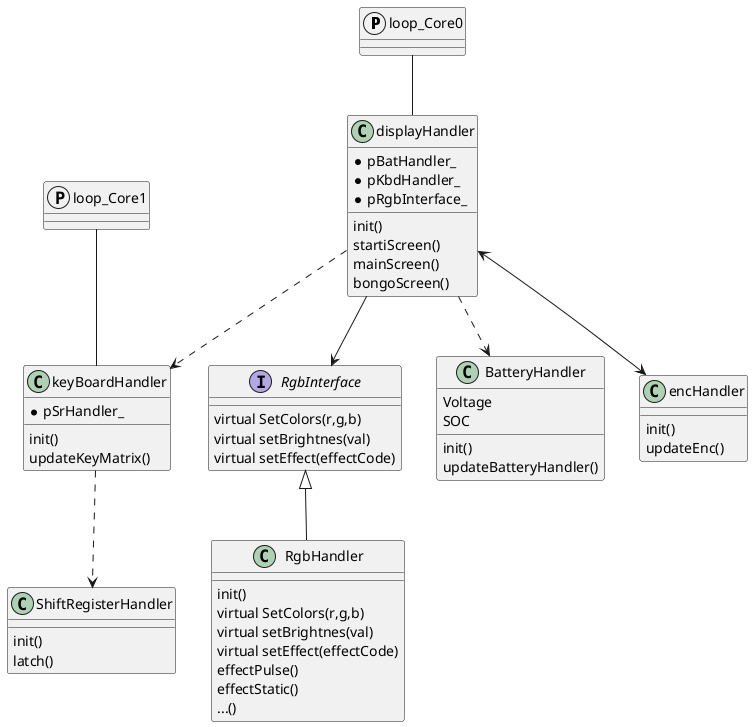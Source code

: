 @startuml classStructure

protocol loop_Core0

protocol loop_Core1

class ShiftRegisterHandler
ShiftRegisterHandler : init()
ShiftRegisterHandler : latch()

class keyBoardHandler
keyBoardHandler : init()
keyBoardHandler : updateKeyMatrix()
keyBoardHandler : *pSrHandler_

class displayHandler
displayHandler : init()
displayHandler : startiScreen()
displayHandler : mainScreen()
displayHandler : bongoScreen()
displayHandler : *pBatHandler_
displayHandler : *pKbdHandler_
displayHandler : *pRgbInterface_

interface RgbInterface
RgbInterface : virtual SetColors(r,g,b)      
RgbInterface : virtual setBrightnes(val)     
RgbInterface : virtual setEffect(effectCode)

class RgbHandler
RgbHandler : init()
RgbHandler : virtual SetColors(r,g,b)     
RgbHandler : virtual setBrightnes(val)    
RgbHandler : virtual setEffect(effectCode)
RgbHandler : effectPulse()
RgbHandler : effectStatic()
RgbHandler : ...()

class BatteryHandler
BatteryHandler : init()
BatteryHandler : updateBatteryHandler()
BatteryHandler : Voltage
BatteryHandler : SOC

class encHandler
encHandler : init()
encHandler : updateEnc()


keyBoardHandler ..> ShiftRegisterHandler
displayHandler ..> BatteryHandler
displayHandler ..> keyBoardHandler
displayHandler --> RgbInterface
displayHandler <--> encHandler

RgbInterface <|-- RgbHandler

loop_Core1 -- keyBoardHandler

loop_Core0 -- displayHandler



@enduml